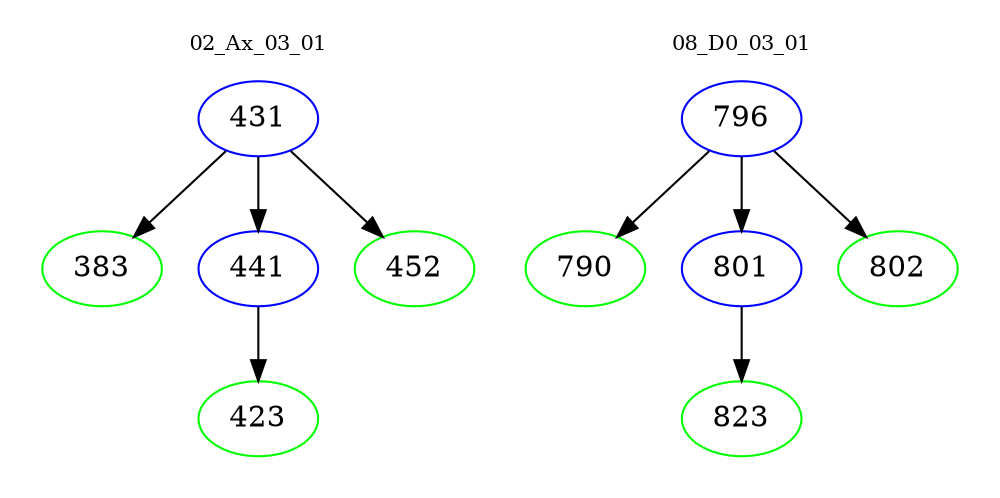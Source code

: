 digraph{
subgraph cluster_0 {
color = white
label = "02_Ax_03_01";
fontsize=10;
T0_431 [label="431", color="blue"]
T0_431 -> T0_383 [color="black"]
T0_383 [label="383", color="green"]
T0_431 -> T0_441 [color="black"]
T0_441 [label="441", color="blue"]
T0_441 -> T0_423 [color="black"]
T0_423 [label="423", color="green"]
T0_431 -> T0_452 [color="black"]
T0_452 [label="452", color="green"]
}
subgraph cluster_1 {
color = white
label = "08_D0_03_01";
fontsize=10;
T1_796 [label="796", color="blue"]
T1_796 -> T1_790 [color="black"]
T1_790 [label="790", color="green"]
T1_796 -> T1_801 [color="black"]
T1_801 [label="801", color="blue"]
T1_801 -> T1_823 [color="black"]
T1_823 [label="823", color="green"]
T1_796 -> T1_802 [color="black"]
T1_802 [label="802", color="green"]
}
}
